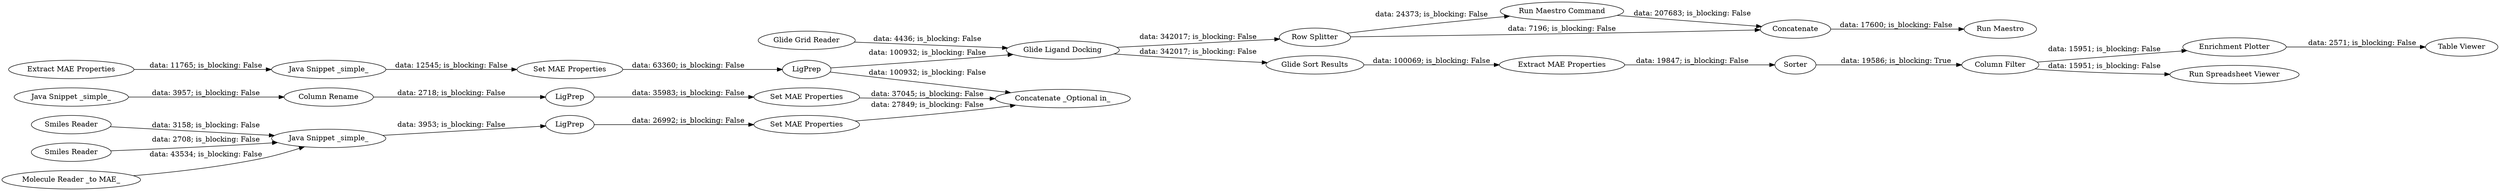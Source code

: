 digraph {
	"-8139378015942330877_159" [label="Run Maestro"]
	"-589183340874861974_364" [label="Set MAE Properties"]
	"-8139378015942330877_446" [label="Row Splitter"]
	"-8139378015942330877_463" [label="Smiles Reader"]
	"-8139378015942330877_466" [label="Glide Grid Reader"]
	"-8139378015942330877_467" [label="Enrichment Plotter"]
	"-8139378015942330877_414" [label="Run Maestro Command"]
	"-589183340874861974_49" [label="Java Snippet _simple_"]
	"-589183340874861974_377" [label="Extract MAE Properties"]
	"-589183340874861974_407" [label="Concatenate _Optional in_"]
	"-4613667398027776287_142" [label="Glide Sort Results"]
	"-8139378015942330877_413" [label="Table Viewer"]
	"-8139378015942330877_468" [label="Glide Ligand Docking"]
	"-4613667398027776287_149" [label=Sorter]
	"-589183340874861974_365" [label="Java Snippet _simple_"]
	"-589183340874861974_9687" [label=LigPrep]
	"-8139378015942330877_452" [label="Molecule Reader _to MAE_"]
	"-589183340874861974_9688" [label=LigPrep]
	"-8139378015942330877_424" [label=Concatenate]
	"-4613667398027776287_158" [label="Column Filter"]
	"-589183340874861974_9689" [label=LigPrep]
	"-8139378015942330877_464" [label="Smiles Reader"]
	"-589183340874861974_64" [label="Set MAE Properties"]
	"-589183340874861974_50" [label="Java Snippet _simple_"]
	"-589183340874861974_410" [label="Set MAE Properties"]
	"-8139378015942330877_151" [label="Run Spreadsheet Viewer"]
	"-4613667398027776287_145" [label="Extract MAE Properties"]
	"-589183340874861974_411" [label="Column Rename"]
	"-8139378015942330877_467" -> "-8139378015942330877_413" [label="data: 2571; is_blocking: False"]
	"-589183340874861974_410" -> "-589183340874861974_407" [label="data: 27849; is_blocking: False"]
	"-4613667398027776287_158" -> "-8139378015942330877_151" [label="data: 15951; is_blocking: False"]
	"-589183340874861974_411" -> "-589183340874861974_9689" [label="data: 2718; is_blocking: False"]
	"-589183340874861974_64" -> "-589183340874861974_407" [label="data: 37045; is_blocking: False"]
	"-589183340874861974_377" -> "-589183340874861974_365" [label="data: 11765; is_blocking: False"]
	"-8139378015942330877_452" -> "-589183340874861974_49" [label="data: 43534; is_blocking: False"]
	"-589183340874861974_9687" -> "-8139378015942330877_468" [label="data: 100932; is_blocking: False"]
	"-4613667398027776287_142" -> "-4613667398027776287_145" [label="data: 100069; is_blocking: False"]
	"-8139378015942330877_468" -> "-4613667398027776287_142" [label="data: 342017; is_blocking: False"]
	"-589183340874861974_49" -> "-589183340874861974_9688" [label="data: 3953; is_blocking: False"]
	"-589183340874861974_9687" -> "-589183340874861974_407" [label="data: 100932; is_blocking: False"]
	"-8139378015942330877_463" -> "-589183340874861974_49" [label="data: 2708; is_blocking: False"]
	"-589183340874861974_365" -> "-589183340874861974_364" [label="data: 12545; is_blocking: False"]
	"-8139378015942330877_424" -> "-8139378015942330877_159" [label="data: 17600; is_blocking: False"]
	"-589183340874861974_9688" -> "-589183340874861974_410" [label="data: 26992; is_blocking: False"]
	"-4613667398027776287_149" -> "-4613667398027776287_158" [label="data: 19586; is_blocking: True"]
	"-8139378015942330877_464" -> "-589183340874861974_49" [label="data: 3158; is_blocking: False"]
	"-8139378015942330877_414" -> "-8139378015942330877_424" [label="data: 207683; is_blocking: False"]
	"-8139378015942330877_468" -> "-8139378015942330877_446" [label="data: 342017; is_blocking: False"]
	"-589183340874861974_50" -> "-589183340874861974_411" [label="data: 3957; is_blocking: False"]
	"-589183340874861974_9689" -> "-589183340874861974_64" [label="data: 35983; is_blocking: False"]
	"-589183340874861974_364" -> "-589183340874861974_9687" [label="data: 63360; is_blocking: False"]
	"-8139378015942330877_446" -> "-8139378015942330877_424" [label="data: 7196; is_blocking: False"]
	"-8139378015942330877_446" -> "-8139378015942330877_414" [label="data: 24373; is_blocking: False"]
	"-4613667398027776287_158" -> "-8139378015942330877_467" [label="data: 15951; is_blocking: False"]
	"-4613667398027776287_145" -> "-4613667398027776287_149" [label="data: 19847; is_blocking: False"]
	"-8139378015942330877_466" -> "-8139378015942330877_468" [label="data: 4436; is_blocking: False"]
	rankdir=LR
}
